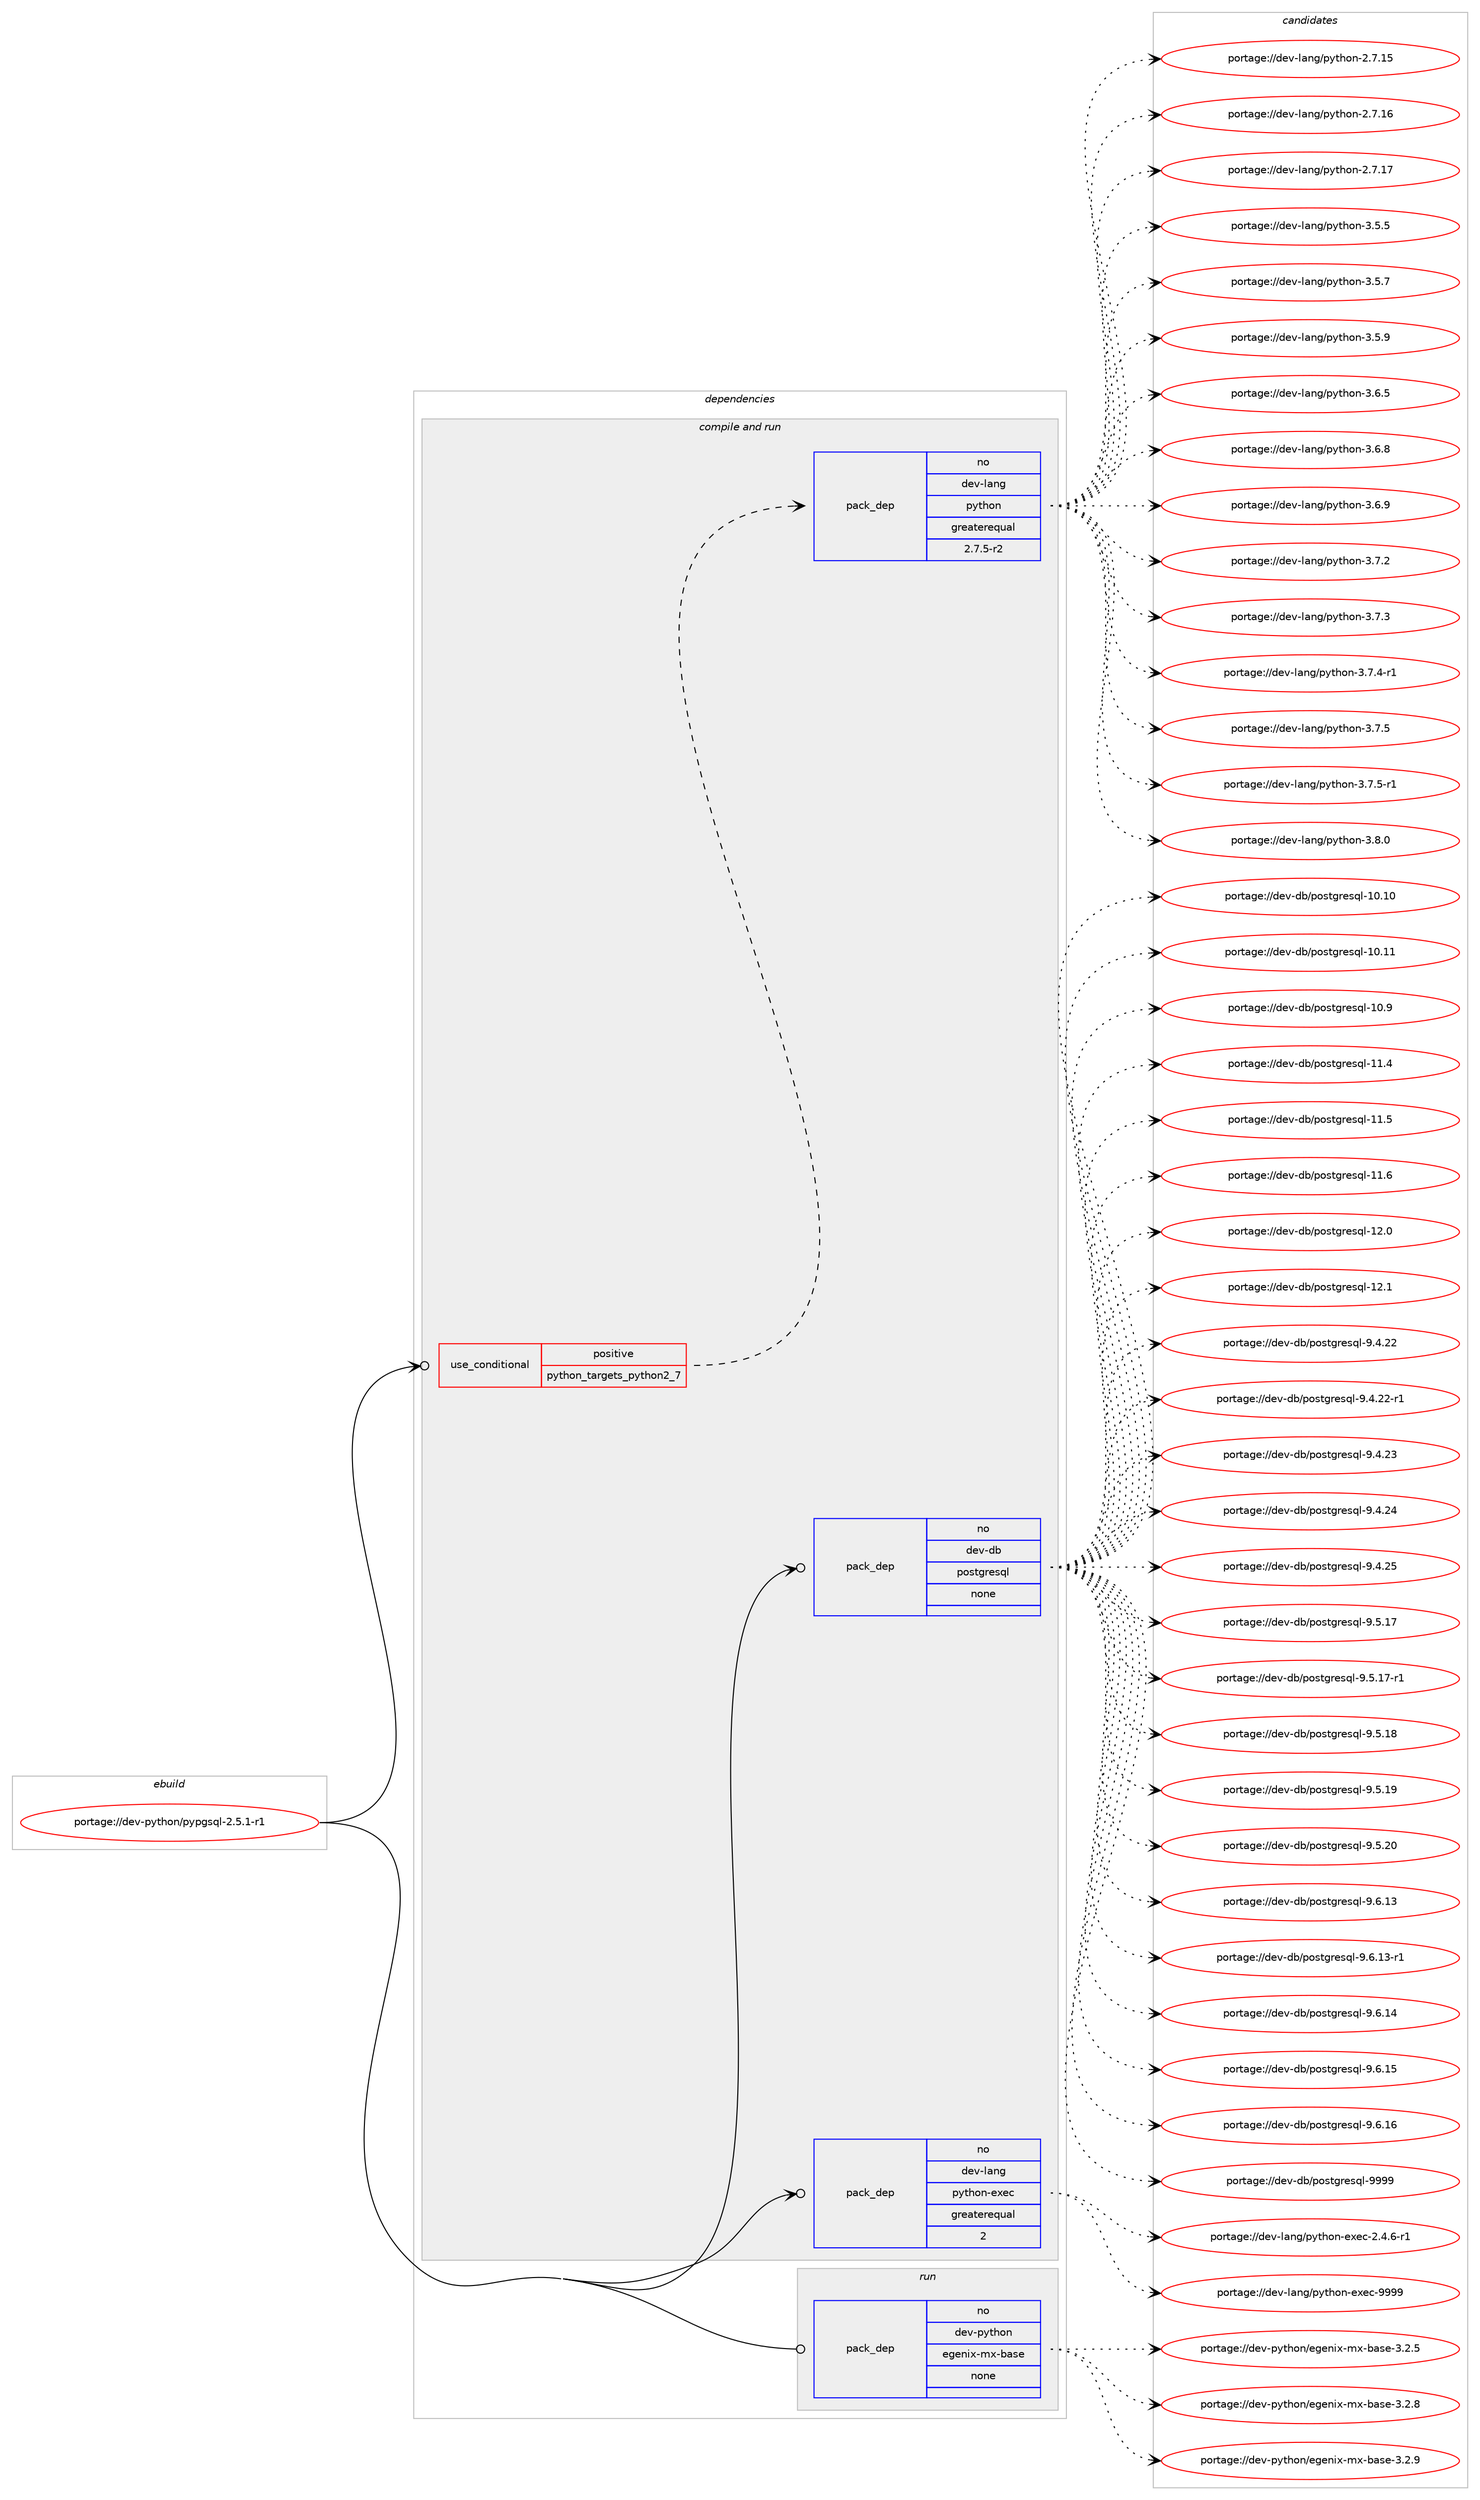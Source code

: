 digraph prolog {

# *************
# Graph options
# *************

newrank=true;
concentrate=true;
compound=true;
graph [rankdir=LR,fontname=Helvetica,fontsize=10,ranksep=1.5];#, ranksep=2.5, nodesep=0.2];
edge  [arrowhead=vee];
node  [fontname=Helvetica,fontsize=10];

# **********
# The ebuild
# **********

subgraph cluster_leftcol {
color=gray;
rank=same;
label=<<i>ebuild</i>>;
id [label="portage://dev-python/pypgsql-2.5.1-r1", color=red, width=4, href="../dev-python/pypgsql-2.5.1-r1.svg"];
}

# ****************
# The dependencies
# ****************

subgraph cluster_midcol {
color=gray;
label=<<i>dependencies</i>>;
subgraph cluster_compile {
fillcolor="#eeeeee";
style=filled;
label=<<i>compile</i>>;
}
subgraph cluster_compileandrun {
fillcolor="#eeeeee";
style=filled;
label=<<i>compile and run</i>>;
subgraph cond35841 {
dependency162781 [label=<<TABLE BORDER="0" CELLBORDER="1" CELLSPACING="0" CELLPADDING="4"><TR><TD ROWSPAN="3" CELLPADDING="10">use_conditional</TD></TR><TR><TD>positive</TD></TR><TR><TD>python_targets_python2_7</TD></TR></TABLE>>, shape=none, color=red];
subgraph pack123569 {
dependency162782 [label=<<TABLE BORDER="0" CELLBORDER="1" CELLSPACING="0" CELLPADDING="4" WIDTH="220"><TR><TD ROWSPAN="6" CELLPADDING="30">pack_dep</TD></TR><TR><TD WIDTH="110">no</TD></TR><TR><TD>dev-lang</TD></TR><TR><TD>python</TD></TR><TR><TD>greaterequal</TD></TR><TR><TD>2.7.5-r2</TD></TR></TABLE>>, shape=none, color=blue];
}
dependency162781:e -> dependency162782:w [weight=20,style="dashed",arrowhead="vee"];
}
id:e -> dependency162781:w [weight=20,style="solid",arrowhead="odotvee"];
subgraph pack123570 {
dependency162783 [label=<<TABLE BORDER="0" CELLBORDER="1" CELLSPACING="0" CELLPADDING="4" WIDTH="220"><TR><TD ROWSPAN="6" CELLPADDING="30">pack_dep</TD></TR><TR><TD WIDTH="110">no</TD></TR><TR><TD>dev-db</TD></TR><TR><TD>postgresql</TD></TR><TR><TD>none</TD></TR><TR><TD></TD></TR></TABLE>>, shape=none, color=blue];
}
id:e -> dependency162783:w [weight=20,style="solid",arrowhead="odotvee"];
subgraph pack123571 {
dependency162784 [label=<<TABLE BORDER="0" CELLBORDER="1" CELLSPACING="0" CELLPADDING="4" WIDTH="220"><TR><TD ROWSPAN="6" CELLPADDING="30">pack_dep</TD></TR><TR><TD WIDTH="110">no</TD></TR><TR><TD>dev-lang</TD></TR><TR><TD>python-exec</TD></TR><TR><TD>greaterequal</TD></TR><TR><TD>2</TD></TR></TABLE>>, shape=none, color=blue];
}
id:e -> dependency162784:w [weight=20,style="solid",arrowhead="odotvee"];
}
subgraph cluster_run {
fillcolor="#eeeeee";
style=filled;
label=<<i>run</i>>;
subgraph pack123572 {
dependency162785 [label=<<TABLE BORDER="0" CELLBORDER="1" CELLSPACING="0" CELLPADDING="4" WIDTH="220"><TR><TD ROWSPAN="6" CELLPADDING="30">pack_dep</TD></TR><TR><TD WIDTH="110">no</TD></TR><TR><TD>dev-python</TD></TR><TR><TD>egenix-mx-base</TD></TR><TR><TD>none</TD></TR><TR><TD></TD></TR></TABLE>>, shape=none, color=blue];
}
id:e -> dependency162785:w [weight=20,style="solid",arrowhead="odot"];
}
}

# **************
# The candidates
# **************

subgraph cluster_choices {
rank=same;
color=gray;
label=<<i>candidates</i>>;

subgraph choice123569 {
color=black;
nodesep=1;
choiceportage10010111845108971101034711212111610411111045504655464953 [label="portage://dev-lang/python-2.7.15", color=red, width=4,href="../dev-lang/python-2.7.15.svg"];
choiceportage10010111845108971101034711212111610411111045504655464954 [label="portage://dev-lang/python-2.7.16", color=red, width=4,href="../dev-lang/python-2.7.16.svg"];
choiceportage10010111845108971101034711212111610411111045504655464955 [label="portage://dev-lang/python-2.7.17", color=red, width=4,href="../dev-lang/python-2.7.17.svg"];
choiceportage100101118451089711010347112121116104111110455146534653 [label="portage://dev-lang/python-3.5.5", color=red, width=4,href="../dev-lang/python-3.5.5.svg"];
choiceportage100101118451089711010347112121116104111110455146534655 [label="portage://dev-lang/python-3.5.7", color=red, width=4,href="../dev-lang/python-3.5.7.svg"];
choiceportage100101118451089711010347112121116104111110455146534657 [label="portage://dev-lang/python-3.5.9", color=red, width=4,href="../dev-lang/python-3.5.9.svg"];
choiceportage100101118451089711010347112121116104111110455146544653 [label="portage://dev-lang/python-3.6.5", color=red, width=4,href="../dev-lang/python-3.6.5.svg"];
choiceportage100101118451089711010347112121116104111110455146544656 [label="portage://dev-lang/python-3.6.8", color=red, width=4,href="../dev-lang/python-3.6.8.svg"];
choiceportage100101118451089711010347112121116104111110455146544657 [label="portage://dev-lang/python-3.6.9", color=red, width=4,href="../dev-lang/python-3.6.9.svg"];
choiceportage100101118451089711010347112121116104111110455146554650 [label="portage://dev-lang/python-3.7.2", color=red, width=4,href="../dev-lang/python-3.7.2.svg"];
choiceportage100101118451089711010347112121116104111110455146554651 [label="portage://dev-lang/python-3.7.3", color=red, width=4,href="../dev-lang/python-3.7.3.svg"];
choiceportage1001011184510897110103471121211161041111104551465546524511449 [label="portage://dev-lang/python-3.7.4-r1", color=red, width=4,href="../dev-lang/python-3.7.4-r1.svg"];
choiceportage100101118451089711010347112121116104111110455146554653 [label="portage://dev-lang/python-3.7.5", color=red, width=4,href="../dev-lang/python-3.7.5.svg"];
choiceportage1001011184510897110103471121211161041111104551465546534511449 [label="portage://dev-lang/python-3.7.5-r1", color=red, width=4,href="../dev-lang/python-3.7.5-r1.svg"];
choiceportage100101118451089711010347112121116104111110455146564648 [label="portage://dev-lang/python-3.8.0", color=red, width=4,href="../dev-lang/python-3.8.0.svg"];
dependency162782:e -> choiceportage10010111845108971101034711212111610411111045504655464953:w [style=dotted,weight="100"];
dependency162782:e -> choiceportage10010111845108971101034711212111610411111045504655464954:w [style=dotted,weight="100"];
dependency162782:e -> choiceportage10010111845108971101034711212111610411111045504655464955:w [style=dotted,weight="100"];
dependency162782:e -> choiceportage100101118451089711010347112121116104111110455146534653:w [style=dotted,weight="100"];
dependency162782:e -> choiceportage100101118451089711010347112121116104111110455146534655:w [style=dotted,weight="100"];
dependency162782:e -> choiceportage100101118451089711010347112121116104111110455146534657:w [style=dotted,weight="100"];
dependency162782:e -> choiceportage100101118451089711010347112121116104111110455146544653:w [style=dotted,weight="100"];
dependency162782:e -> choiceportage100101118451089711010347112121116104111110455146544656:w [style=dotted,weight="100"];
dependency162782:e -> choiceportage100101118451089711010347112121116104111110455146544657:w [style=dotted,weight="100"];
dependency162782:e -> choiceportage100101118451089711010347112121116104111110455146554650:w [style=dotted,weight="100"];
dependency162782:e -> choiceportage100101118451089711010347112121116104111110455146554651:w [style=dotted,weight="100"];
dependency162782:e -> choiceportage1001011184510897110103471121211161041111104551465546524511449:w [style=dotted,weight="100"];
dependency162782:e -> choiceportage100101118451089711010347112121116104111110455146554653:w [style=dotted,weight="100"];
dependency162782:e -> choiceportage1001011184510897110103471121211161041111104551465546534511449:w [style=dotted,weight="100"];
dependency162782:e -> choiceportage100101118451089711010347112121116104111110455146564648:w [style=dotted,weight="100"];
}
subgraph choice123570 {
color=black;
nodesep=1;
choiceportage100101118451009847112111115116103114101115113108454948464948 [label="portage://dev-db/postgresql-10.10", color=red, width=4,href="../dev-db/postgresql-10.10.svg"];
choiceportage100101118451009847112111115116103114101115113108454948464949 [label="portage://dev-db/postgresql-10.11", color=red, width=4,href="../dev-db/postgresql-10.11.svg"];
choiceportage1001011184510098471121111151161031141011151131084549484657 [label="portage://dev-db/postgresql-10.9", color=red, width=4,href="../dev-db/postgresql-10.9.svg"];
choiceportage1001011184510098471121111151161031141011151131084549494652 [label="portage://dev-db/postgresql-11.4", color=red, width=4,href="../dev-db/postgresql-11.4.svg"];
choiceportage1001011184510098471121111151161031141011151131084549494653 [label="portage://dev-db/postgresql-11.5", color=red, width=4,href="../dev-db/postgresql-11.5.svg"];
choiceportage1001011184510098471121111151161031141011151131084549494654 [label="portage://dev-db/postgresql-11.6", color=red, width=4,href="../dev-db/postgresql-11.6.svg"];
choiceportage1001011184510098471121111151161031141011151131084549504648 [label="portage://dev-db/postgresql-12.0", color=red, width=4,href="../dev-db/postgresql-12.0.svg"];
choiceportage1001011184510098471121111151161031141011151131084549504649 [label="portage://dev-db/postgresql-12.1", color=red, width=4,href="../dev-db/postgresql-12.1.svg"];
choiceportage10010111845100984711211111511610311410111511310845574652465050 [label="portage://dev-db/postgresql-9.4.22", color=red, width=4,href="../dev-db/postgresql-9.4.22.svg"];
choiceportage100101118451009847112111115116103114101115113108455746524650504511449 [label="portage://dev-db/postgresql-9.4.22-r1", color=red, width=4,href="../dev-db/postgresql-9.4.22-r1.svg"];
choiceportage10010111845100984711211111511610311410111511310845574652465051 [label="portage://dev-db/postgresql-9.4.23", color=red, width=4,href="../dev-db/postgresql-9.4.23.svg"];
choiceportage10010111845100984711211111511610311410111511310845574652465052 [label="portage://dev-db/postgresql-9.4.24", color=red, width=4,href="../dev-db/postgresql-9.4.24.svg"];
choiceportage10010111845100984711211111511610311410111511310845574652465053 [label="portage://dev-db/postgresql-9.4.25", color=red, width=4,href="../dev-db/postgresql-9.4.25.svg"];
choiceportage10010111845100984711211111511610311410111511310845574653464955 [label="portage://dev-db/postgresql-9.5.17", color=red, width=4,href="../dev-db/postgresql-9.5.17.svg"];
choiceportage100101118451009847112111115116103114101115113108455746534649554511449 [label="portage://dev-db/postgresql-9.5.17-r1", color=red, width=4,href="../dev-db/postgresql-9.5.17-r1.svg"];
choiceportage10010111845100984711211111511610311410111511310845574653464956 [label="portage://dev-db/postgresql-9.5.18", color=red, width=4,href="../dev-db/postgresql-9.5.18.svg"];
choiceportage10010111845100984711211111511610311410111511310845574653464957 [label="portage://dev-db/postgresql-9.5.19", color=red, width=4,href="../dev-db/postgresql-9.5.19.svg"];
choiceportage10010111845100984711211111511610311410111511310845574653465048 [label="portage://dev-db/postgresql-9.5.20", color=red, width=4,href="../dev-db/postgresql-9.5.20.svg"];
choiceportage10010111845100984711211111511610311410111511310845574654464951 [label="portage://dev-db/postgresql-9.6.13", color=red, width=4,href="../dev-db/postgresql-9.6.13.svg"];
choiceportage100101118451009847112111115116103114101115113108455746544649514511449 [label="portage://dev-db/postgresql-9.6.13-r1", color=red, width=4,href="../dev-db/postgresql-9.6.13-r1.svg"];
choiceportage10010111845100984711211111511610311410111511310845574654464952 [label="portage://dev-db/postgresql-9.6.14", color=red, width=4,href="../dev-db/postgresql-9.6.14.svg"];
choiceportage10010111845100984711211111511610311410111511310845574654464953 [label="portage://dev-db/postgresql-9.6.15", color=red, width=4,href="../dev-db/postgresql-9.6.15.svg"];
choiceportage10010111845100984711211111511610311410111511310845574654464954 [label="portage://dev-db/postgresql-9.6.16", color=red, width=4,href="../dev-db/postgresql-9.6.16.svg"];
choiceportage1001011184510098471121111151161031141011151131084557575757 [label="portage://dev-db/postgresql-9999", color=red, width=4,href="../dev-db/postgresql-9999.svg"];
dependency162783:e -> choiceportage100101118451009847112111115116103114101115113108454948464948:w [style=dotted,weight="100"];
dependency162783:e -> choiceportage100101118451009847112111115116103114101115113108454948464949:w [style=dotted,weight="100"];
dependency162783:e -> choiceportage1001011184510098471121111151161031141011151131084549484657:w [style=dotted,weight="100"];
dependency162783:e -> choiceportage1001011184510098471121111151161031141011151131084549494652:w [style=dotted,weight="100"];
dependency162783:e -> choiceportage1001011184510098471121111151161031141011151131084549494653:w [style=dotted,weight="100"];
dependency162783:e -> choiceportage1001011184510098471121111151161031141011151131084549494654:w [style=dotted,weight="100"];
dependency162783:e -> choiceportage1001011184510098471121111151161031141011151131084549504648:w [style=dotted,weight="100"];
dependency162783:e -> choiceportage1001011184510098471121111151161031141011151131084549504649:w [style=dotted,weight="100"];
dependency162783:e -> choiceportage10010111845100984711211111511610311410111511310845574652465050:w [style=dotted,weight="100"];
dependency162783:e -> choiceportage100101118451009847112111115116103114101115113108455746524650504511449:w [style=dotted,weight="100"];
dependency162783:e -> choiceportage10010111845100984711211111511610311410111511310845574652465051:w [style=dotted,weight="100"];
dependency162783:e -> choiceportage10010111845100984711211111511610311410111511310845574652465052:w [style=dotted,weight="100"];
dependency162783:e -> choiceportage10010111845100984711211111511610311410111511310845574652465053:w [style=dotted,weight="100"];
dependency162783:e -> choiceportage10010111845100984711211111511610311410111511310845574653464955:w [style=dotted,weight="100"];
dependency162783:e -> choiceportage100101118451009847112111115116103114101115113108455746534649554511449:w [style=dotted,weight="100"];
dependency162783:e -> choiceportage10010111845100984711211111511610311410111511310845574653464956:w [style=dotted,weight="100"];
dependency162783:e -> choiceportage10010111845100984711211111511610311410111511310845574653464957:w [style=dotted,weight="100"];
dependency162783:e -> choiceportage10010111845100984711211111511610311410111511310845574653465048:w [style=dotted,weight="100"];
dependency162783:e -> choiceportage10010111845100984711211111511610311410111511310845574654464951:w [style=dotted,weight="100"];
dependency162783:e -> choiceportage100101118451009847112111115116103114101115113108455746544649514511449:w [style=dotted,weight="100"];
dependency162783:e -> choiceportage10010111845100984711211111511610311410111511310845574654464952:w [style=dotted,weight="100"];
dependency162783:e -> choiceportage10010111845100984711211111511610311410111511310845574654464953:w [style=dotted,weight="100"];
dependency162783:e -> choiceportage10010111845100984711211111511610311410111511310845574654464954:w [style=dotted,weight="100"];
dependency162783:e -> choiceportage1001011184510098471121111151161031141011151131084557575757:w [style=dotted,weight="100"];
}
subgraph choice123571 {
color=black;
nodesep=1;
choiceportage10010111845108971101034711212111610411111045101120101994550465246544511449 [label="portage://dev-lang/python-exec-2.4.6-r1", color=red, width=4,href="../dev-lang/python-exec-2.4.6-r1.svg"];
choiceportage10010111845108971101034711212111610411111045101120101994557575757 [label="portage://dev-lang/python-exec-9999", color=red, width=4,href="../dev-lang/python-exec-9999.svg"];
dependency162784:e -> choiceportage10010111845108971101034711212111610411111045101120101994550465246544511449:w [style=dotted,weight="100"];
dependency162784:e -> choiceportage10010111845108971101034711212111610411111045101120101994557575757:w [style=dotted,weight="100"];
}
subgraph choice123572 {
color=black;
nodesep=1;
choiceportage100101118451121211161041111104710110310111010512045109120459897115101455146504653 [label="portage://dev-python/egenix-mx-base-3.2.5", color=red, width=4,href="../dev-python/egenix-mx-base-3.2.5.svg"];
choiceportage100101118451121211161041111104710110310111010512045109120459897115101455146504656 [label="portage://dev-python/egenix-mx-base-3.2.8", color=red, width=4,href="../dev-python/egenix-mx-base-3.2.8.svg"];
choiceportage100101118451121211161041111104710110310111010512045109120459897115101455146504657 [label="portage://dev-python/egenix-mx-base-3.2.9", color=red, width=4,href="../dev-python/egenix-mx-base-3.2.9.svg"];
dependency162785:e -> choiceportage100101118451121211161041111104710110310111010512045109120459897115101455146504653:w [style=dotted,weight="100"];
dependency162785:e -> choiceportage100101118451121211161041111104710110310111010512045109120459897115101455146504656:w [style=dotted,weight="100"];
dependency162785:e -> choiceportage100101118451121211161041111104710110310111010512045109120459897115101455146504657:w [style=dotted,weight="100"];
}
}

}
